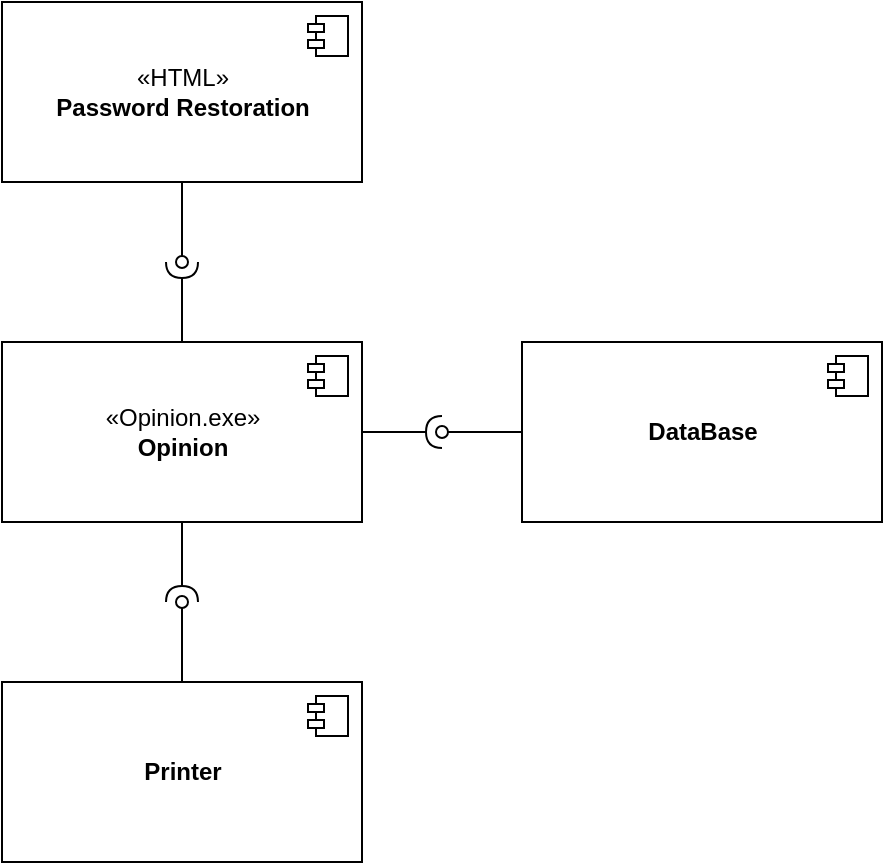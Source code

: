 <mxfile version="19.0.3" type="github">
  <diagram id="gE1AWJZk15HHD2sBRRiN" name="Page-1">
    <mxGraphModel dx="1337" dy="542" grid="1" gridSize="10" guides="1" tooltips="1" connect="1" arrows="1" fold="1" page="1" pageScale="1" pageWidth="827" pageHeight="1169" math="0" shadow="0">
      <root>
        <mxCell id="0" />
        <mxCell id="1" parent="0" />
        <mxCell id="vvnA926qOCPqKqYQKYGL-12" style="edgeStyle=orthogonalEdgeStyle;rounded=0;orthogonalLoop=1;jettySize=auto;html=1;startArrow=none;startFill=0;endArrow=halfCircle;endFill=0;" edge="1" parent="1" source="vvnA926qOCPqKqYQKYGL-1">
          <mxGeometry relative="1" as="geometry">
            <mxPoint x="410" y="190" as="targetPoint" />
          </mxGeometry>
        </mxCell>
        <mxCell id="vvnA926qOCPqKqYQKYGL-16" style="edgeStyle=orthogonalEdgeStyle;rounded=0;orthogonalLoop=1;jettySize=auto;html=1;startArrow=none;startFill=0;endArrow=halfCircle;endFill=0;" edge="1" parent="1" source="vvnA926qOCPqKqYQKYGL-1">
          <mxGeometry relative="1" as="geometry">
            <mxPoint x="410" y="360" as="targetPoint" />
          </mxGeometry>
        </mxCell>
        <mxCell id="vvnA926qOCPqKqYQKYGL-17" style="edgeStyle=orthogonalEdgeStyle;rounded=0;orthogonalLoop=1;jettySize=auto;html=1;startArrow=none;startFill=0;endArrow=halfCircle;endFill=0;" edge="1" parent="1" source="vvnA926qOCPqKqYQKYGL-1">
          <mxGeometry relative="1" as="geometry">
            <mxPoint x="540" y="275" as="targetPoint" />
          </mxGeometry>
        </mxCell>
        <mxCell id="vvnA926qOCPqKqYQKYGL-1" value="«Opinion.exe»&lt;br&gt;&lt;b&gt;Opinion&lt;/b&gt;" style="html=1;dropTarget=0;" vertex="1" parent="1">
          <mxGeometry x="320" y="230" width="180" height="90" as="geometry" />
        </mxCell>
        <mxCell id="vvnA926qOCPqKqYQKYGL-2" value="" style="shape=module;jettyWidth=8;jettyHeight=4;" vertex="1" parent="vvnA926qOCPqKqYQKYGL-1">
          <mxGeometry x="1" width="20" height="20" relative="1" as="geometry">
            <mxPoint x="-27" y="7" as="offset" />
          </mxGeometry>
        </mxCell>
        <mxCell id="vvnA926qOCPqKqYQKYGL-15" style="edgeStyle=orthogonalEdgeStyle;rounded=0;orthogonalLoop=1;jettySize=auto;html=1;startArrow=none;startFill=0;endArrow=oval;endFill=0;" edge="1" parent="1" source="vvnA926qOCPqKqYQKYGL-3">
          <mxGeometry relative="1" as="geometry">
            <mxPoint x="540" y="275" as="targetPoint" />
          </mxGeometry>
        </mxCell>
        <mxCell id="vvnA926qOCPqKqYQKYGL-3" value="&lt;b&gt;DataBase&lt;/b&gt;" style="html=1;dropTarget=0;" vertex="1" parent="1">
          <mxGeometry x="580" y="230" width="180" height="90" as="geometry" />
        </mxCell>
        <mxCell id="vvnA926qOCPqKqYQKYGL-4" value="" style="shape=module;jettyWidth=8;jettyHeight=4;" vertex="1" parent="vvnA926qOCPqKqYQKYGL-3">
          <mxGeometry x="1" width="20" height="20" relative="1" as="geometry">
            <mxPoint x="-27" y="7" as="offset" />
          </mxGeometry>
        </mxCell>
        <mxCell id="vvnA926qOCPqKqYQKYGL-14" style="edgeStyle=orthogonalEdgeStyle;rounded=0;orthogonalLoop=1;jettySize=auto;html=1;startArrow=none;startFill=0;endArrow=oval;endFill=0;" edge="1" parent="1" source="vvnA926qOCPqKqYQKYGL-6">
          <mxGeometry relative="1" as="geometry">
            <mxPoint x="410" y="360" as="targetPoint" />
          </mxGeometry>
        </mxCell>
        <mxCell id="vvnA926qOCPqKqYQKYGL-6" value="Printer" style="html=1;dropTarget=0;fontStyle=1" vertex="1" parent="1">
          <mxGeometry x="320" y="400" width="180" height="90" as="geometry" />
        </mxCell>
        <mxCell id="vvnA926qOCPqKqYQKYGL-7" value="" style="shape=module;jettyWidth=8;jettyHeight=4;" vertex="1" parent="vvnA926qOCPqKqYQKYGL-6">
          <mxGeometry x="1" width="20" height="20" relative="1" as="geometry">
            <mxPoint x="-27" y="7" as="offset" />
          </mxGeometry>
        </mxCell>
        <mxCell id="vvnA926qOCPqKqYQKYGL-13" style="edgeStyle=orthogonalEdgeStyle;rounded=0;orthogonalLoop=1;jettySize=auto;html=1;startArrow=none;startFill=0;endArrow=oval;endFill=0;" edge="1" parent="1" source="vvnA926qOCPqKqYQKYGL-9">
          <mxGeometry relative="1" as="geometry">
            <mxPoint x="410" y="190" as="targetPoint" />
          </mxGeometry>
        </mxCell>
        <mxCell id="vvnA926qOCPqKqYQKYGL-9" value="«HTML»&lt;br&gt;&lt;b&gt;Password Restoration&lt;/b&gt;" style="html=1;dropTarget=0;" vertex="1" parent="1">
          <mxGeometry x="320" y="60" width="180" height="90" as="geometry" />
        </mxCell>
        <mxCell id="vvnA926qOCPqKqYQKYGL-10" value="" style="shape=module;jettyWidth=8;jettyHeight=4;" vertex="1" parent="vvnA926qOCPqKqYQKYGL-9">
          <mxGeometry x="1" width="20" height="20" relative="1" as="geometry">
            <mxPoint x="-27" y="7" as="offset" />
          </mxGeometry>
        </mxCell>
      </root>
    </mxGraphModel>
  </diagram>
</mxfile>
